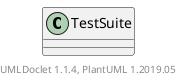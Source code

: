 @startuml

    class TestSuite [[TestSuite.html]] {
    }


    center footer UMLDoclet 1.1.4, PlantUML 1.2019.05
@enduml
